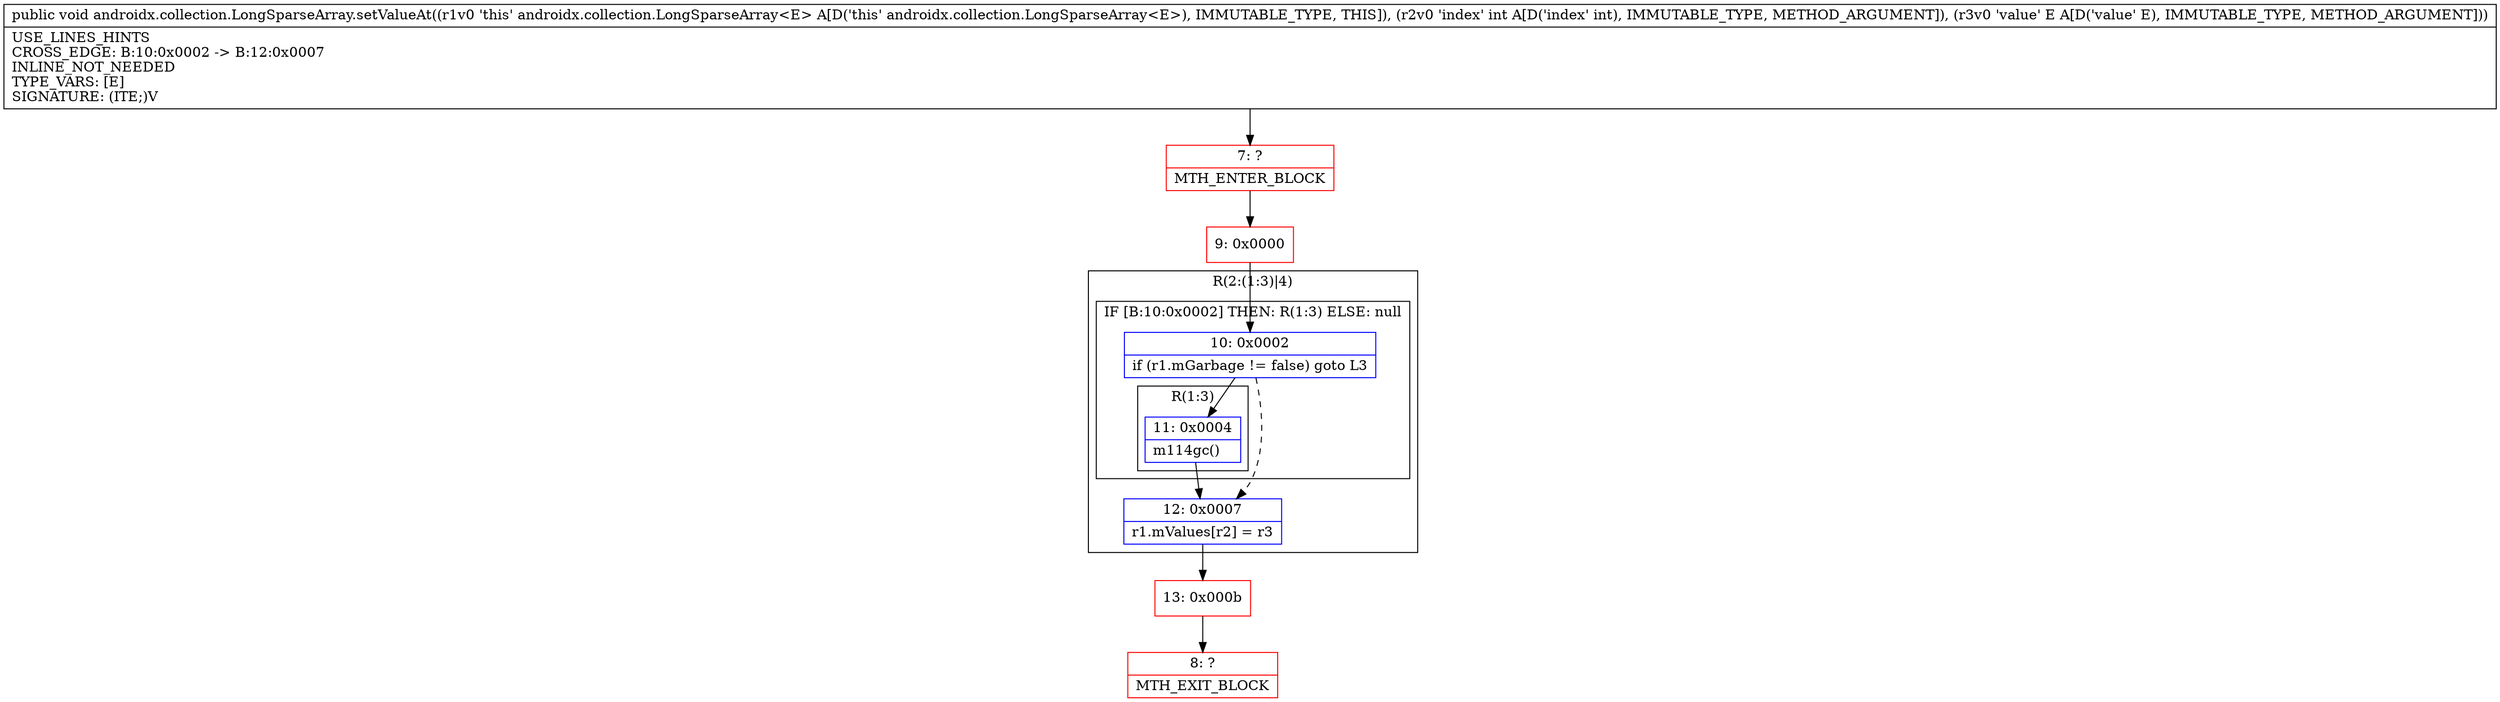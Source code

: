 digraph "CFG forandroidx.collection.LongSparseArray.setValueAt(ILjava\/lang\/Object;)V" {
subgraph cluster_Region_1055423812 {
label = "R(2:(1:3)|4)";
node [shape=record,color=blue];
subgraph cluster_IfRegion_255961482 {
label = "IF [B:10:0x0002] THEN: R(1:3) ELSE: null";
node [shape=record,color=blue];
Node_10 [shape=record,label="{10\:\ 0x0002|if (r1.mGarbage != false) goto L3\l}"];
subgraph cluster_Region_424283986 {
label = "R(1:3)";
node [shape=record,color=blue];
Node_11 [shape=record,label="{11\:\ 0x0004|m114gc()\l}"];
}
}
Node_12 [shape=record,label="{12\:\ 0x0007|r1.mValues[r2] = r3\l}"];
}
Node_7 [shape=record,color=red,label="{7\:\ ?|MTH_ENTER_BLOCK\l}"];
Node_9 [shape=record,color=red,label="{9\:\ 0x0000}"];
Node_13 [shape=record,color=red,label="{13\:\ 0x000b}"];
Node_8 [shape=record,color=red,label="{8\:\ ?|MTH_EXIT_BLOCK\l}"];
MethodNode[shape=record,label="{public void androidx.collection.LongSparseArray.setValueAt((r1v0 'this' androidx.collection.LongSparseArray\<E\> A[D('this' androidx.collection.LongSparseArray\<E\>), IMMUTABLE_TYPE, THIS]), (r2v0 'index' int A[D('index' int), IMMUTABLE_TYPE, METHOD_ARGUMENT]), (r3v0 'value' E A[D('value' E), IMMUTABLE_TYPE, METHOD_ARGUMENT]))  | USE_LINES_HINTS\lCROSS_EDGE: B:10:0x0002 \-\> B:12:0x0007\lINLINE_NOT_NEEDED\lTYPE_VARS: [E]\lSIGNATURE: (ITE;)V\l}"];
MethodNode -> Node_7;Node_10 -> Node_11;
Node_10 -> Node_12[style=dashed];
Node_11 -> Node_12;
Node_12 -> Node_13;
Node_7 -> Node_9;
Node_9 -> Node_10;
Node_13 -> Node_8;
}


